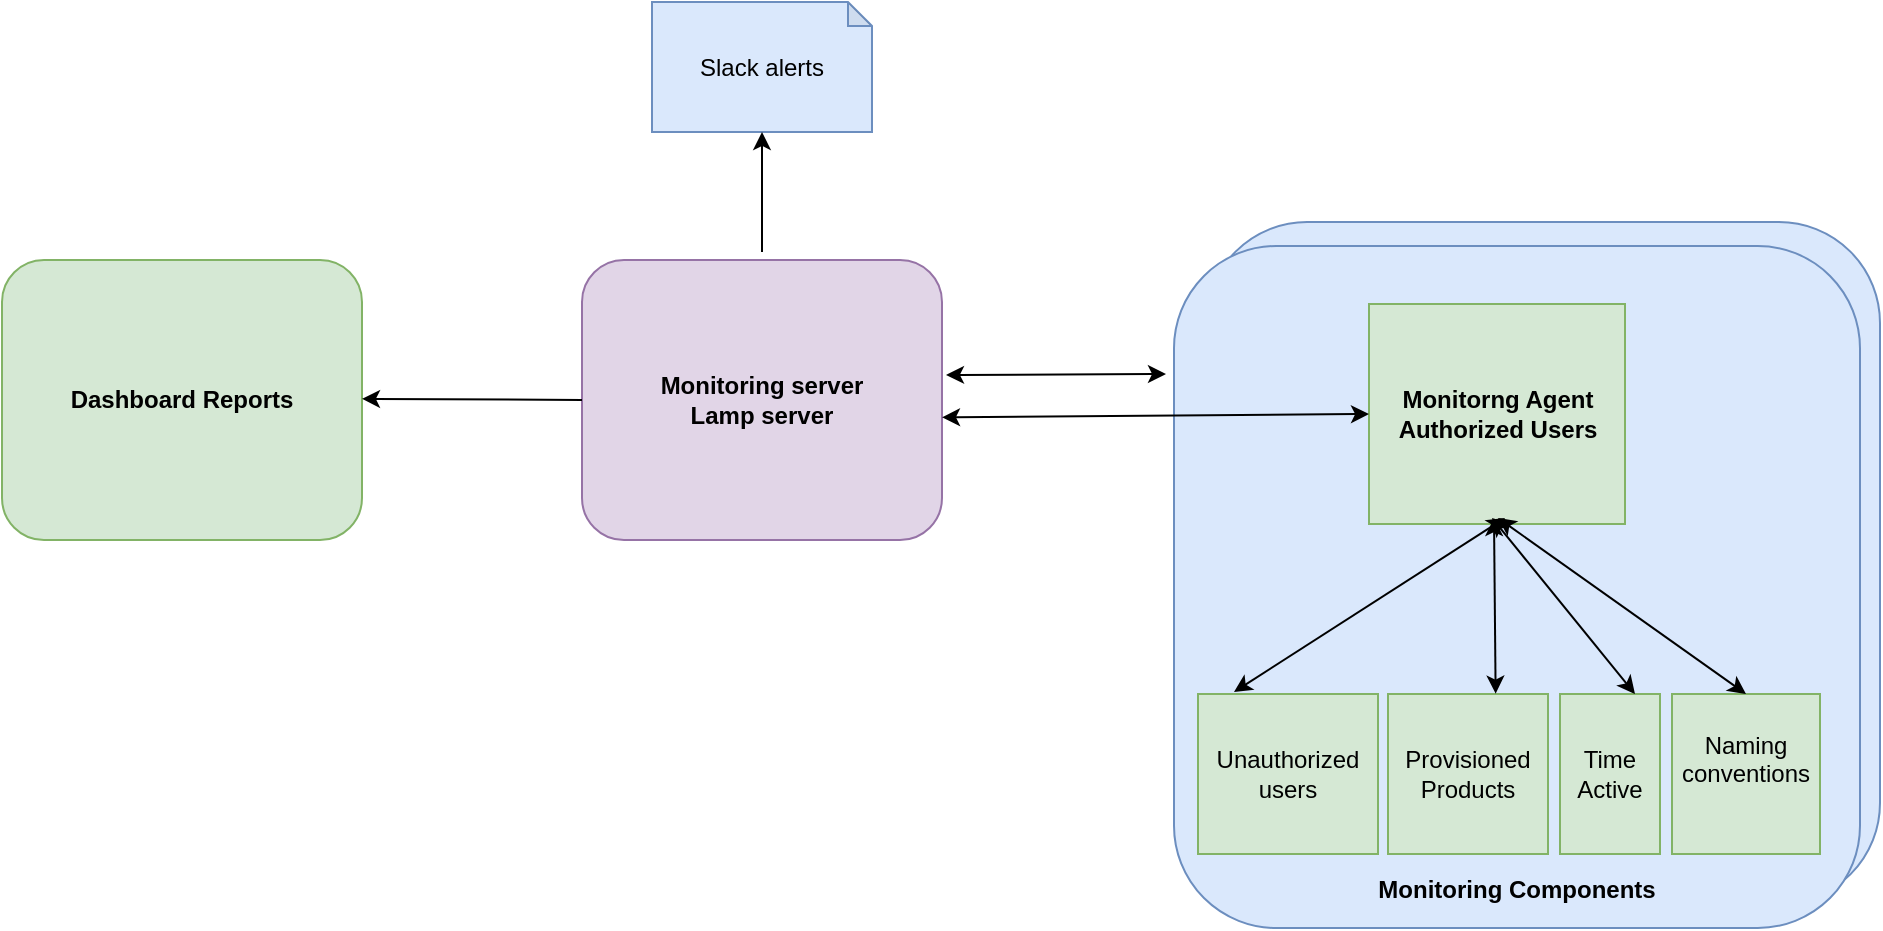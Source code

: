 <mxfile version="24.0.7" type="github">
  <diagram name="Page-1" id="oCvp-l3smrO-nS7ErOQN">
    <mxGraphModel dx="394" dy="687" grid="1" gridSize="10" guides="1" tooltips="1" connect="1" arrows="1" fold="1" page="1" pageScale="1" pageWidth="827" pageHeight="1169" math="0" shadow="0">
      <root>
        <mxCell id="0" />
        <mxCell id="1" parent="0" />
        <mxCell id="gzWySmpBMU1jQZ89hfsq-1" value="" style="rounded=1;whiteSpace=wrap;html=1;fillColor=#dae8fc;strokeColor=#6c8ebf;" parent="1" vertex="1">
          <mxGeometry x="1843" y="310" width="337" height="341" as="geometry" />
        </mxCell>
        <mxCell id="gzWySmpBMU1jQZ89hfsq-2" value="&lt;div&gt;&lt;br&gt;&lt;/div&gt;&lt;div&gt;&lt;br&gt;&lt;/div&gt;&lt;div&gt;&lt;br&gt;&lt;/div&gt;&lt;div&gt;&lt;br&gt;&lt;/div&gt;&lt;div&gt;&lt;br&gt;&lt;/div&gt;&lt;div&gt;&lt;br&gt;&lt;/div&gt;&lt;div&gt;&lt;br&gt;&lt;/div&gt;&lt;div&gt;&lt;br&gt;&lt;/div&gt;&lt;div&gt;&lt;br&gt;&lt;/div&gt;&lt;div&gt;&lt;br&gt;&lt;/div&gt;&lt;div&gt;&lt;br&gt;&lt;/div&gt;&lt;div&gt;&lt;br&gt;&lt;/div&gt;&lt;div&gt;&lt;br&gt;&lt;/div&gt;&lt;div&gt;&lt;br&gt;&lt;/div&gt;&lt;div&gt;&lt;br&gt;&lt;/div&gt;&lt;div&gt;&lt;br&gt;&lt;/div&gt;&lt;div&gt;&lt;br&gt;&lt;/div&gt;&lt;div&gt;&lt;br&gt;&lt;/div&gt;&lt;div&gt;&lt;br&gt;&lt;/div&gt;&lt;div&gt;&lt;br&gt;&lt;/div&gt;&lt;div&gt;&lt;br&gt;&lt;/div&gt;&lt;div&gt;&lt;b&gt;Monitoring Components&lt;/b&gt;&lt;/div&gt;" style="rounded=1;whiteSpace=wrap;html=1;fillColor=#dae8fc;strokeColor=#6c8ebf;" parent="1" vertex="1">
          <mxGeometry x="1827" y="322" width="343" height="341" as="geometry" />
        </mxCell>
        <mxCell id="gzWySmpBMU1jQZ89hfsq-3" value="&lt;b&gt;Monitorng Agent&lt;/b&gt;&lt;div&gt;&lt;b&gt;Authorized Users&lt;/b&gt;&lt;/div&gt;" style="rounded=0;whiteSpace=wrap;html=1;fillColor=#d5e8d4;strokeColor=#82b366;" parent="1" vertex="1">
          <mxGeometry x="1924.5" y="351" width="128" height="110" as="geometry" />
        </mxCell>
        <mxCell id="gzWySmpBMU1jQZ89hfsq-4" value="Provisioned Products" style="rounded=0;whiteSpace=wrap;html=1;fillColor=#d5e8d4;strokeColor=#82b366;" parent="1" vertex="1">
          <mxGeometry x="1934" y="546" width="80" height="80" as="geometry" />
        </mxCell>
        <mxCell id="gzWySmpBMU1jQZ89hfsq-5" value="Time Active" style="rounded=0;whiteSpace=wrap;html=1;fillColor=#d5e8d4;strokeColor=#82b366;" parent="1" vertex="1">
          <mxGeometry x="2020" y="546" width="50" height="80" as="geometry" />
        </mxCell>
        <mxCell id="gzWySmpBMU1jQZ89hfsq-6" value="Naming conventions&lt;div&gt;&lt;br&gt;&lt;/div&gt;" style="rounded=0;whiteSpace=wrap;html=1;fillColor=#d5e8d4;strokeColor=#82b366;" parent="1" vertex="1">
          <mxGeometry x="2076" y="546" width="74" height="80" as="geometry" />
        </mxCell>
        <mxCell id="gzWySmpBMU1jQZ89hfsq-7" value="" style="endArrow=classic;startArrow=classic;html=1;rounded=0;entryX=0.5;entryY=1;entryDx=0;entryDy=0;" parent="1" edge="1">
          <mxGeometry width="50" height="50" relative="1" as="geometry">
            <mxPoint x="1857" y="545" as="sourcePoint" />
            <mxPoint x="1992.5" y="458" as="targetPoint" />
          </mxGeometry>
        </mxCell>
        <mxCell id="gzWySmpBMU1jQZ89hfsq-8" value="" style="endArrow=classic;startArrow=classic;html=1;rounded=0;exitX=0.5;exitY=0;exitDx=0;exitDy=0;entryX=0.75;entryY=0;entryDx=0;entryDy=0;" parent="1" edge="1">
          <mxGeometry width="50" height="50" relative="1" as="geometry">
            <mxPoint x="1986" y="458" as="sourcePoint" />
            <mxPoint x="2057.5" y="546" as="targetPoint" />
          </mxGeometry>
        </mxCell>
        <mxCell id="gzWySmpBMU1jQZ89hfsq-9" value="" style="endArrow=classic;startArrow=classic;html=1;rounded=0;entryX=0.561;entryY=1.038;entryDx=0;entryDy=0;entryPerimeter=0;" parent="1" edge="1">
          <mxGeometry width="50" height="50" relative="1" as="geometry">
            <mxPoint x="1987.817" y="545.82" as="sourcePoint" />
            <mxPoint x="1986.998" y="458.0" as="targetPoint" />
          </mxGeometry>
        </mxCell>
        <mxCell id="gzWySmpBMU1jQZ89hfsq-10" value="&lt;b&gt;Monitoring server&lt;/b&gt;&lt;div&gt;&lt;b&gt;Lamp server&lt;/b&gt;&lt;/div&gt;" style="rounded=1;whiteSpace=wrap;html=1;fillColor=#e1d5e7;strokeColor=#9673a6;" parent="1" vertex="1">
          <mxGeometry x="1531" y="329" width="180" height="140" as="geometry" />
        </mxCell>
        <mxCell id="gzWySmpBMU1jQZ89hfsq-11" value="" style="endArrow=classic;startArrow=classic;html=1;rounded=0;" parent="1" edge="1">
          <mxGeometry width="50" height="50" relative="1" as="geometry">
            <mxPoint x="1713" y="386.47" as="sourcePoint" />
            <mxPoint x="1823" y="386" as="targetPoint" />
          </mxGeometry>
        </mxCell>
        <mxCell id="gzWySmpBMU1jQZ89hfsq-12" value="" style="endArrow=classic;startArrow=classic;html=1;rounded=0;entryX=0;entryY=0.5;entryDx=0;entryDy=0;exitX=1;exitY=0.562;exitDx=0;exitDy=0;exitPerimeter=0;" parent="1" source="gzWySmpBMU1jQZ89hfsq-10" edge="1" target="gzWySmpBMU1jQZ89hfsq-3">
          <mxGeometry width="50" height="50" relative="1" as="geometry">
            <mxPoint x="1721" y="405.47" as="sourcePoint" />
            <mxPoint x="1905" y="406" as="targetPoint" />
          </mxGeometry>
        </mxCell>
        <mxCell id="gzWySmpBMU1jQZ89hfsq-13" value="Slack alerts" style="shape=note;whiteSpace=wrap;html=1;backgroundOutline=1;darkOpacity=0.05;direction=east;size=12;fillColor=#dae8fc;strokeColor=#6c8ebf;" parent="1" vertex="1">
          <mxGeometry x="1566" y="200" width="110" height="65" as="geometry" />
        </mxCell>
        <mxCell id="gzWySmpBMU1jQZ89hfsq-14" value="" style="endArrow=classic;html=1;rounded=0;entryX=0.5;entryY=1;entryDx=0;entryDy=0;entryPerimeter=0;" parent="1" target="gzWySmpBMU1jQZ89hfsq-13" edge="1">
          <mxGeometry width="50" height="50" relative="1" as="geometry">
            <mxPoint x="1621" y="325" as="sourcePoint" />
            <mxPoint x="1651" y="265" as="targetPoint" />
          </mxGeometry>
        </mxCell>
        <mxCell id="gzWySmpBMU1jQZ89hfsq-16" value="&lt;b&gt;Dashboard Reports&lt;/b&gt;" style="rounded=1;whiteSpace=wrap;html=1;fillColor=#d5e8d4;strokeColor=#82b366;" parent="1" vertex="1">
          <mxGeometry x="1241" y="329" width="180" height="140" as="geometry" />
        </mxCell>
        <mxCell id="gzWySmpBMU1jQZ89hfsq-17" value="" style="endArrow=classic;html=1;rounded=0;exitX=0;exitY=0.5;exitDx=0;exitDy=0;" parent="1" source="gzWySmpBMU1jQZ89hfsq-10" edge="1">
          <mxGeometry width="50" height="50" relative="1" as="geometry">
            <mxPoint x="1521" y="398.41" as="sourcePoint" />
            <mxPoint x="1421" y="398.41" as="targetPoint" />
          </mxGeometry>
        </mxCell>
        <mxCell id="1sbuk8QdmC7fhLOW_KhU-1" value="Unauthorized users" style="rounded=0;whiteSpace=wrap;html=1;fillColor=#d5e8d4;strokeColor=#82b366;" vertex="1" parent="1">
          <mxGeometry x="1839" y="546" width="90" height="80" as="geometry" />
        </mxCell>
        <mxCell id="1sbuk8QdmC7fhLOW_KhU-3" value="" style="endArrow=classic;startArrow=classic;html=1;rounded=0;exitX=0.5;exitY=0;exitDx=0;exitDy=0;entryX=0.5;entryY=0;entryDx=0;entryDy=0;" edge="1" parent="1" target="gzWySmpBMU1jQZ89hfsq-6">
          <mxGeometry width="50" height="50" relative="1" as="geometry">
            <mxPoint x="1989" y="458" as="sourcePoint" />
            <mxPoint x="2099" y="544" as="targetPoint" />
          </mxGeometry>
        </mxCell>
      </root>
    </mxGraphModel>
  </diagram>
</mxfile>
